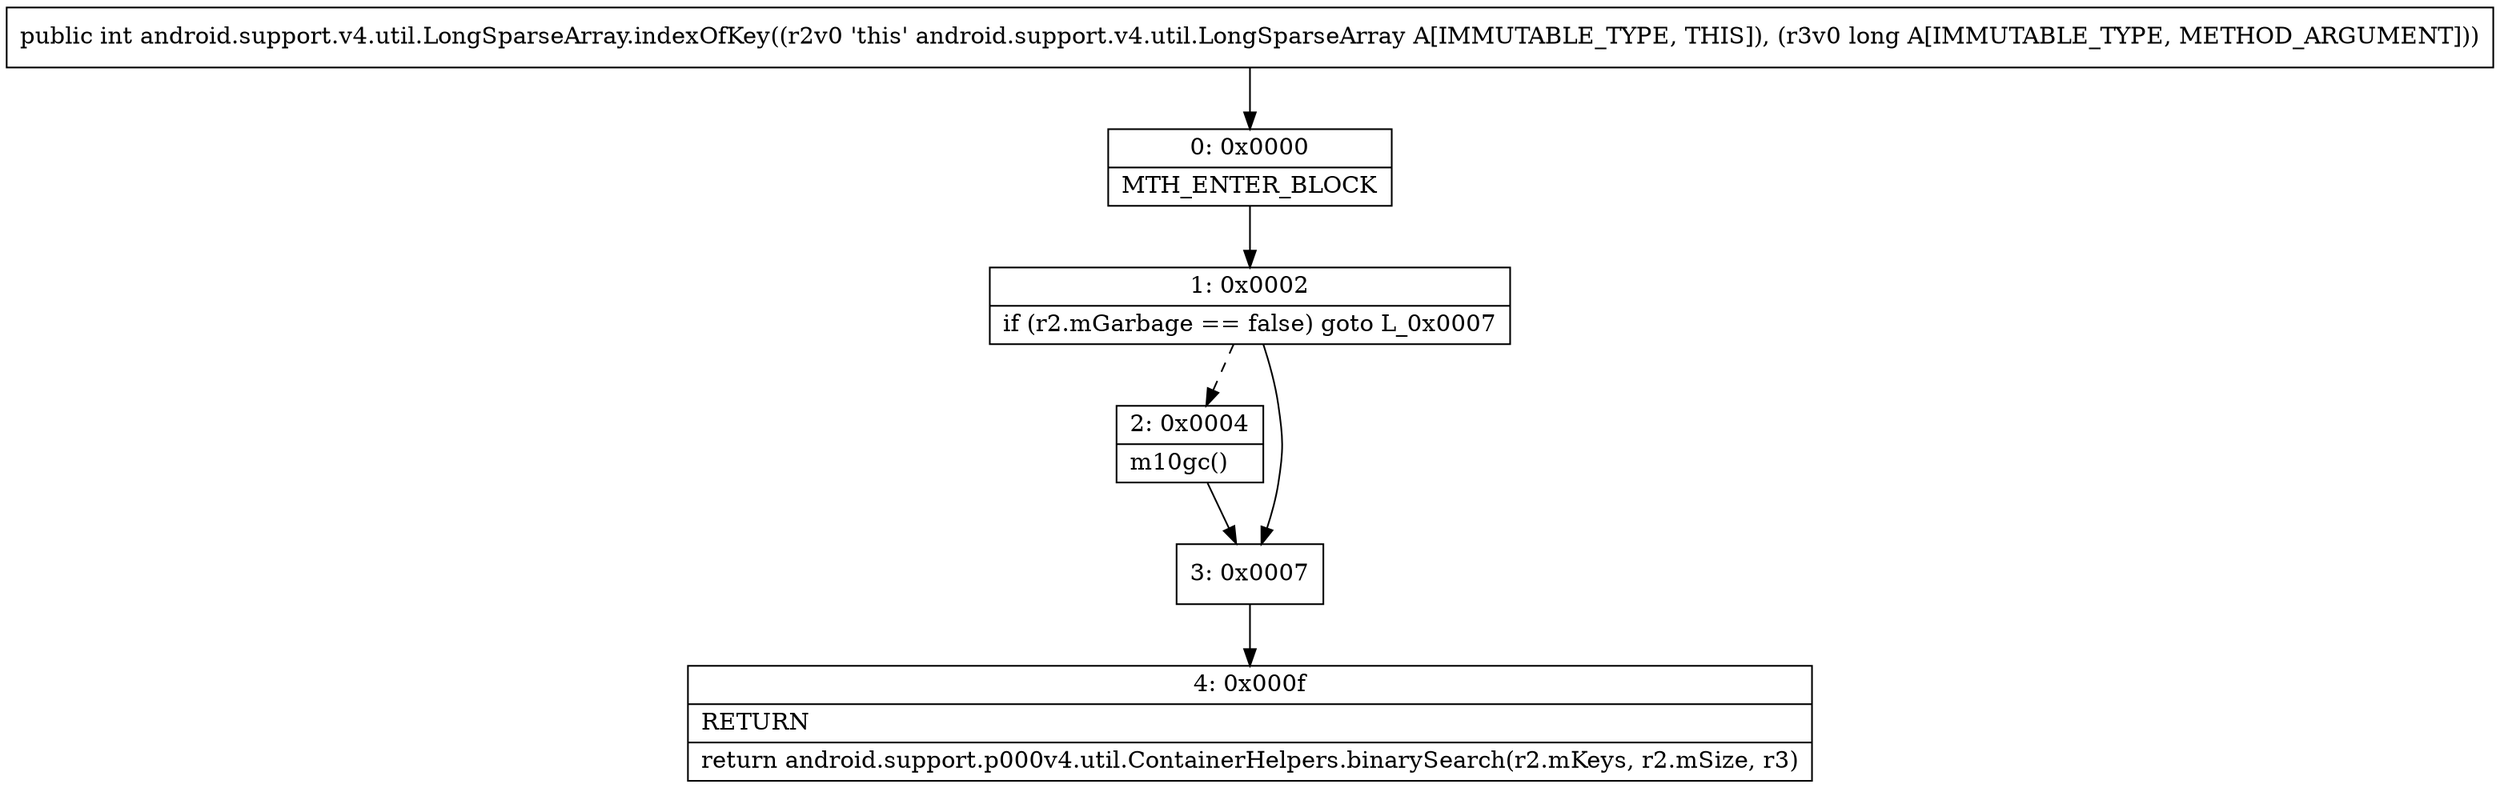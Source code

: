 digraph "CFG forandroid.support.v4.util.LongSparseArray.indexOfKey(J)I" {
Node_0 [shape=record,label="{0\:\ 0x0000|MTH_ENTER_BLOCK\l}"];
Node_1 [shape=record,label="{1\:\ 0x0002|if (r2.mGarbage == false) goto L_0x0007\l}"];
Node_2 [shape=record,label="{2\:\ 0x0004|m10gc()\l}"];
Node_3 [shape=record,label="{3\:\ 0x0007}"];
Node_4 [shape=record,label="{4\:\ 0x000f|RETURN\l|return android.support.p000v4.util.ContainerHelpers.binarySearch(r2.mKeys, r2.mSize, r3)\l}"];
MethodNode[shape=record,label="{public int android.support.v4.util.LongSparseArray.indexOfKey((r2v0 'this' android.support.v4.util.LongSparseArray A[IMMUTABLE_TYPE, THIS]), (r3v0 long A[IMMUTABLE_TYPE, METHOD_ARGUMENT])) }"];
MethodNode -> Node_0;
Node_0 -> Node_1;
Node_1 -> Node_2[style=dashed];
Node_1 -> Node_3;
Node_2 -> Node_3;
Node_3 -> Node_4;
}

